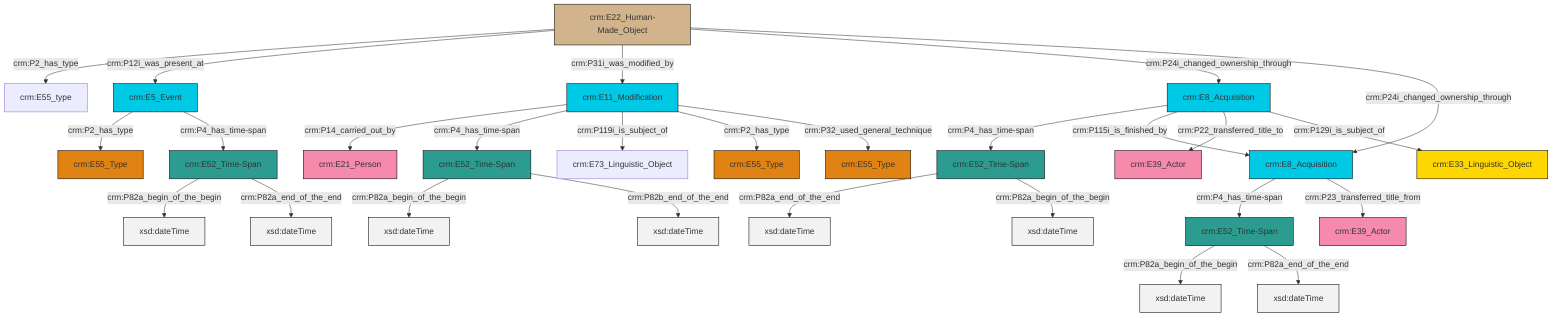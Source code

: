 graph TD
classDef Literal fill:#f2f2f2,stroke:#000000;
classDef CRM_Entity fill:#FFFFFF,stroke:#000000;
classDef Temporal_Entity fill:#00C9E6, stroke:#000000;
classDef Type fill:#E18312, stroke:#000000;
classDef Time-Span fill:#2C9C91, stroke:#000000;
classDef Appellation fill:#FFEB7F, stroke:#000000;
classDef Place fill:#008836, stroke:#000000;
classDef Persistent_Item fill:#B266B2, stroke:#000000;
classDef Conceptual_Object fill:#FFD700, stroke:#000000;
classDef Physical_Thing fill:#D2B48C, stroke:#000000;
classDef Actor fill:#f58aad, stroke:#000000;
classDef PC_Classes fill:#4ce600, stroke:#000000;
classDef Multi fill:#cccccc,stroke:#000000;

2["crm:E8_Acquisition"]:::Temporal_Entity -->|crm:P4_has_time-span| 3["crm:E52_Time-Span"]:::Time-Span
4["crm:E52_Time-Span"]:::Time-Span -->|crm:P82a_begin_of_the_begin| 5[xsd:dateTime]:::Literal
0["crm:E11_Modification"]:::Temporal_Entity -->|crm:P14_carried_out_by| 8["crm:E21_Person"]:::Actor
9["crm:E5_Event"]:::Temporal_Entity -->|crm:P2_has_type| 10["crm:E55_Type"]:::Type
2["crm:E8_Acquisition"]:::Temporal_Entity -->|crm:P115i_is_finished_by| 12["crm:E8_Acquisition"]:::Temporal_Entity
4["crm:E52_Time-Span"]:::Time-Span -->|crm:P82a_end_of_the_end| 13[xsd:dateTime]:::Literal
0["crm:E11_Modification"]:::Temporal_Entity -->|crm:P4_has_time-span| 14["crm:E52_Time-Span"]:::Time-Span
2["crm:E8_Acquisition"]:::Temporal_Entity -->|crm:P22_transferred_title_to| 16["crm:E39_Actor"]:::Actor
21["crm:E22_Human-Made_Object"]:::Physical_Thing -->|crm:P2_has_type| 22["crm:E55_type"]:::Default
0["crm:E11_Modification"]:::Temporal_Entity -->|crm:P119i_is_subject_of| 23["crm:E73_Linguistic_Object"]:::Default
9["crm:E5_Event"]:::Temporal_Entity -->|crm:P4_has_time-span| 4["crm:E52_Time-Span"]:::Time-Span
3["crm:E52_Time-Span"]:::Time-Span -->|crm:P82a_end_of_the_end| 26[xsd:dateTime]:::Literal
21["crm:E22_Human-Made_Object"]:::Physical_Thing -->|crm:P12i_was_present_at| 9["crm:E5_Event"]:::Temporal_Entity
17["crm:E52_Time-Span"]:::Time-Span -->|crm:P82a_begin_of_the_begin| 33[xsd:dateTime]:::Literal
12["crm:E8_Acquisition"]:::Temporal_Entity -->|crm:P4_has_time-span| 17["crm:E52_Time-Span"]:::Time-Span
21["crm:E22_Human-Made_Object"]:::Physical_Thing -->|crm:P31i_was_modified_by| 0["crm:E11_Modification"]:::Temporal_Entity
14["crm:E52_Time-Span"]:::Time-Span -->|crm:P82a_begin_of_the_begin| 34[xsd:dateTime]:::Literal
17["crm:E52_Time-Span"]:::Time-Span -->|crm:P82a_end_of_the_end| 35[xsd:dateTime]:::Literal
0["crm:E11_Modification"]:::Temporal_Entity -->|crm:P2_has_type| 6["crm:E55_Type"]:::Type
21["crm:E22_Human-Made_Object"]:::Physical_Thing -->|crm:P24i_changed_ownership_through| 2["crm:E8_Acquisition"]:::Temporal_Entity
14["crm:E52_Time-Span"]:::Time-Span -->|crm:P82b_end_of_the_end| 36[xsd:dateTime]:::Literal
3["crm:E52_Time-Span"]:::Time-Span -->|crm:P82a_begin_of_the_begin| 37[xsd:dateTime]:::Literal
0["crm:E11_Modification"]:::Temporal_Entity -->|crm:P32_used_general_technique| 40["crm:E55_Type"]:::Type
12["crm:E8_Acquisition"]:::Temporal_Entity -->|crm:P23_transferred_title_from| 41["crm:E39_Actor"]:::Actor
21["crm:E22_Human-Made_Object"]:::Physical_Thing -->|crm:P24i_changed_ownership_through| 12["crm:E8_Acquisition"]:::Temporal_Entity
2["crm:E8_Acquisition"]:::Temporal_Entity -->|crm:P129i_is_subject_of| 28["crm:E33_Linguistic_Object"]:::Conceptual_Object